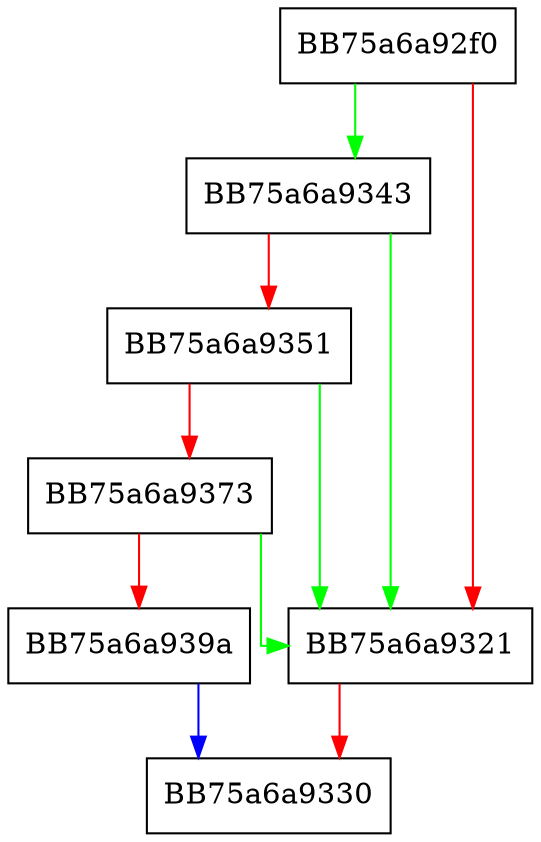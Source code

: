 digraph badcom_unpack {
  node [shape="box"];
  graph [splines=ortho];
  BB75a6a92f0 -> BB75a6a9343 [color="green"];
  BB75a6a92f0 -> BB75a6a9321 [color="red"];
  BB75a6a9321 -> BB75a6a9330 [color="red"];
  BB75a6a9343 -> BB75a6a9321 [color="green"];
  BB75a6a9343 -> BB75a6a9351 [color="red"];
  BB75a6a9351 -> BB75a6a9321 [color="green"];
  BB75a6a9351 -> BB75a6a9373 [color="red"];
  BB75a6a9373 -> BB75a6a9321 [color="green"];
  BB75a6a9373 -> BB75a6a939a [color="red"];
  BB75a6a939a -> BB75a6a9330 [color="blue"];
}